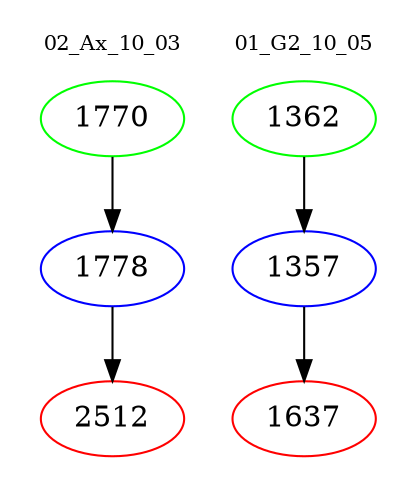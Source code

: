 digraph{
subgraph cluster_0 {
color = white
label = "02_Ax_10_03";
fontsize=10;
T0_1770 [label="1770", color="green"]
T0_1770 -> T0_1778 [color="black"]
T0_1778 [label="1778", color="blue"]
T0_1778 -> T0_2512 [color="black"]
T0_2512 [label="2512", color="red"]
}
subgraph cluster_1 {
color = white
label = "01_G2_10_05";
fontsize=10;
T1_1362 [label="1362", color="green"]
T1_1362 -> T1_1357 [color="black"]
T1_1357 [label="1357", color="blue"]
T1_1357 -> T1_1637 [color="black"]
T1_1637 [label="1637", color="red"]
}
}
